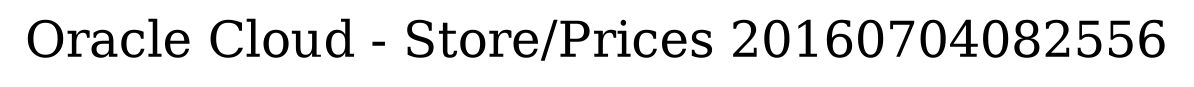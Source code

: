digraph LexiconGraph {
graph[label="Oracle Cloud - Store/Prices 20160704082556", fontsize=24]
splines=true
}
